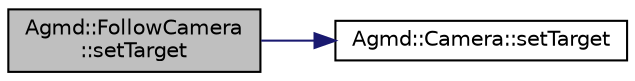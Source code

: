 digraph "Agmd::FollowCamera::setTarget"
{
  edge [fontname="Helvetica",fontsize="10",labelfontname="Helvetica",labelfontsize="10"];
  node [fontname="Helvetica",fontsize="10",shape=record];
  rankdir="LR";
  Node1 [label="Agmd::FollowCamera\l::setTarget",height=0.2,width=0.4,color="black", fillcolor="grey75", style="filled" fontcolor="black"];
  Node1 -> Node2 [color="midnightblue",fontsize="10",style="solid",fontname="Helvetica"];
  Node2 [label="Agmd::Camera::setTarget",height=0.2,width=0.4,color="black", fillcolor="white", style="filled",URL="$class_agmd_1_1_camera.html#abdebfc669aef0af83bcda46fca1ee40f"];
}
